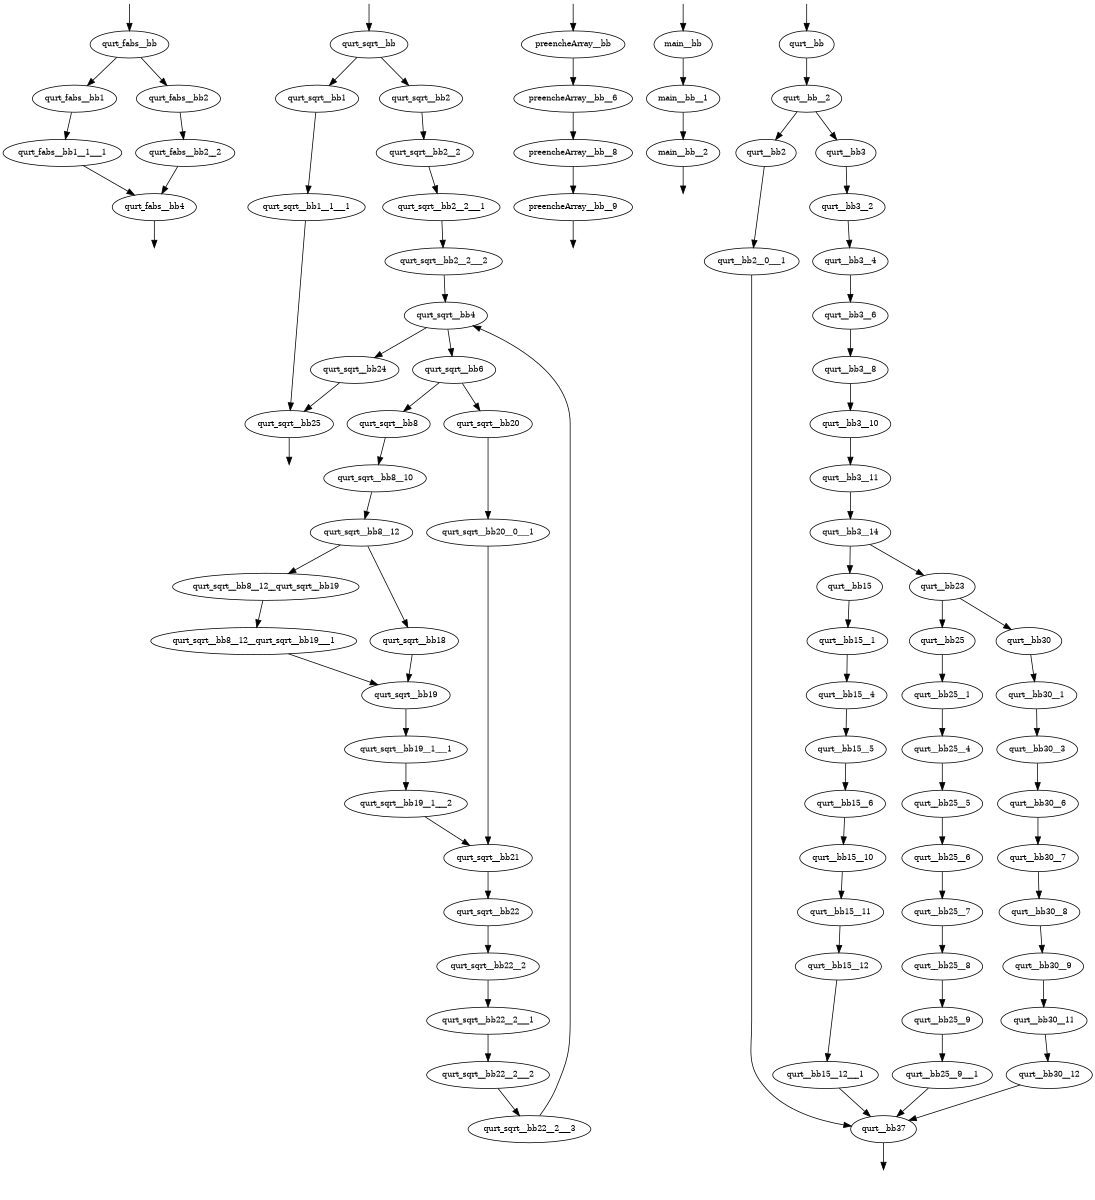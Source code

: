 digraph CFG {
size="10,8"
rankdir="TB"
orientation="portrait"
fontsize=10;
   subgraph "qurt_fabs" {
   "qurt_fabs0"[label="qurt_fabs__bb",fontsize=10,width=0.01]
   "qurt_fabs1"[label="qurt_fabs__bb1",fontsize=10,width=0.01]
   "qurt_fabs2"[label="qurt_fabs__bb1__1___1",fontsize=10,width=0.01]
   "qurt_fabs3"[label="qurt_fabs__bb2",fontsize=10,width=0.01]
   "qurt_fabs4"[label="qurt_fabs__bb2__2",fontsize=10,width=0.01]
   "qurt_fabs5"[label="qurt_fabs__bb4",fontsize=10,width=0.01]
   "qurt_fabs0" -> "qurt_fabs3"
   "qurt_fabs0" -> "qurt_fabs1"
   "qurt_fabs1" -> "qurt_fabs2"
   "qurt_fabs2" -> "qurt_fabs5"
   "qurt_fabs3" -> "qurt_fabs4"
   "qurt_fabs4" -> "qurt_fabs5"
   "qurt_fabs_entry" [label="",color="white",height="0.01",fontsize=10,width=0.01]
   "qurt_fabs_entry" -> "qurt_fabs0"
   "qurt_fabs_exit" [label="",color="white",fontsize=10,width=0.01]
   "qurt_fabs5" -> "qurt_fabs_exit"
}
   subgraph "qurt_sqrt" {
   "qurt_sqrt0"[label="qurt_sqrt__bb",fontsize=10,width=0.01]
   "qurt_sqrt1"[label="qurt_sqrt__bb1",fontsize=10,width=0.01]
   "qurt_sqrt2"[label="qurt_sqrt__bb1__1___1",fontsize=10,width=0.01]
   "qurt_sqrt3"[label="qurt_sqrt__bb2",fontsize=10,width=0.01]
   "qurt_sqrt4"[label="qurt_sqrt__bb2__2",fontsize=10,width=0.01]
   "qurt_sqrt5"[label="qurt_sqrt__bb2__2___1",fontsize=10,width=0.01]
   "qurt_sqrt6"[label="qurt_sqrt__bb2__2___2",fontsize=10,width=0.01]
   "qurt_sqrt7"[label="qurt_sqrt__bb4",fontsize=10,width=0.01]
   "qurt_sqrt8"[label="qurt_sqrt__bb6",fontsize=10,width=0.01]
   "qurt_sqrt9"[label="qurt_sqrt__bb8",fontsize=10,width=0.01]
   "qurt_sqrt10"[label="qurt_sqrt__bb8__10",fontsize=10,width=0.01]
   "qurt_sqrt11"[label="qurt_sqrt__bb8__12",fontsize=10,width=0.01]
   "qurt_sqrt12"[label="qurt_sqrt__bb8__12__qurt_sqrt__bb19",fontsize=10,width=0.01]
   "qurt_sqrt13"[label="qurt_sqrt__bb8__12__qurt_sqrt__bb19___1",fontsize=10,width=0.01]
   "qurt_sqrt14"[label="qurt_sqrt__bb18",fontsize=10,width=0.01]
   "qurt_sqrt15"[label="qurt_sqrt__bb19",fontsize=10,width=0.01]
   "qurt_sqrt16"[label="qurt_sqrt__bb19__1___1",fontsize=10,width=0.01]
   "qurt_sqrt17"[label="qurt_sqrt__bb19__1___2",fontsize=10,width=0.01]
   "qurt_sqrt18"[label="qurt_sqrt__bb20",fontsize=10,width=0.01]
   "qurt_sqrt19"[label="qurt_sqrt__bb20__0___1",fontsize=10,width=0.01]
   "qurt_sqrt20"[label="qurt_sqrt__bb21",fontsize=10,width=0.01]
   "qurt_sqrt21"[label="qurt_sqrt__bb22",fontsize=10,width=0.01]
   "qurt_sqrt22"[label="qurt_sqrt__bb22__2",fontsize=10,width=0.01]
   "qurt_sqrt23"[label="qurt_sqrt__bb22__2___1",fontsize=10,width=0.01]
   "qurt_sqrt24"[label="qurt_sqrt__bb22__2___2",fontsize=10,width=0.01]
   "qurt_sqrt25"[label="qurt_sqrt__bb22__2___3",fontsize=10,width=0.01]
   "qurt_sqrt26"[label="qurt_sqrt__bb24",fontsize=10,width=0.01]
   "qurt_sqrt27"[label="qurt_sqrt__bb25",fontsize=10,width=0.01]
   "qurt_sqrt0" -> "qurt_sqrt1"
   "qurt_sqrt0" -> "qurt_sqrt3"
   "qurt_sqrt1" -> "qurt_sqrt2"
   "qurt_sqrt2" -> "qurt_sqrt27"
   "qurt_sqrt3" -> "qurt_sqrt4"
   "qurt_sqrt4" -> "qurt_sqrt5"
   "qurt_sqrt5" -> "qurt_sqrt6"
   "qurt_sqrt6" -> "qurt_sqrt7"
   "qurt_sqrt7" -> "qurt_sqrt8"
   "qurt_sqrt7" -> "qurt_sqrt26"
   "qurt_sqrt8" -> "qurt_sqrt9"
   "qurt_sqrt8" -> "qurt_sqrt18"
   "qurt_sqrt9" -> "qurt_sqrt10"
   "qurt_sqrt10" -> "qurt_sqrt11"
   "qurt_sqrt11" -> "qurt_sqrt12"
   "qurt_sqrt11" -> "qurt_sqrt14"
   "qurt_sqrt12" -> "qurt_sqrt13"
   "qurt_sqrt13" -> "qurt_sqrt15"
   "qurt_sqrt14" -> "qurt_sqrt15"
   "qurt_sqrt15" -> "qurt_sqrt16"
   "qurt_sqrt16" -> "qurt_sqrt17"
   "qurt_sqrt17" -> "qurt_sqrt20"
   "qurt_sqrt18" -> "qurt_sqrt19"
   "qurt_sqrt19" -> "qurt_sqrt20"
   "qurt_sqrt20" -> "qurt_sqrt21"
   "qurt_sqrt21" -> "qurt_sqrt22"
   "qurt_sqrt22" -> "qurt_sqrt23"
   "qurt_sqrt23" -> "qurt_sqrt24"
   "qurt_sqrt24" -> "qurt_sqrt25"
   "qurt_sqrt25" -> "qurt_sqrt7"
   "qurt_sqrt26" -> "qurt_sqrt27"
   "qurt_sqrt_entry" [label="",color="white",height="0.01",fontsize=10,width=0.01]
   "qurt_sqrt_entry" -> "qurt_sqrt0"
   "qurt_sqrt_exit" [label="",color="white",fontsize=10,width=0.01]
   "qurt_sqrt27" -> "qurt_sqrt_exit"
}
   subgraph "preencheArray" {
   "preencheArray0"[label="preencheArray__bb",fontsize=10,width=0.01]
   "preencheArray1"[label="preencheArray__bb__6",fontsize=10,width=0.01]
   "preencheArray2"[label="preencheArray__bb__8",fontsize=10,width=0.01]
   "preencheArray3"[label="preencheArray__bb__9",fontsize=10,width=0.01]
   "preencheArray0" -> "preencheArray1"
   "preencheArray1" -> "preencheArray2"
   "preencheArray2" -> "preencheArray3"
   "preencheArray_entry" [label="",color="white",height="0.01",fontsize=10,width=0.01]
   "preencheArray_entry" -> "preencheArray0"
   "preencheArray_exit" [label="",color="white",fontsize=10,width=0.01]
   "preencheArray3" -> "preencheArray_exit"
}
   subgraph "main" {
   "main0"[label="main__bb",fontsize=10,width=0.01]
   "main1"[label="main__bb__1",fontsize=10,width=0.01]
   "main2"[label="main__bb__2",fontsize=10,width=0.01]
   "main0" -> "main1"
   "main1" -> "main2"
   "main_entry" [label="",color="white",height="0.01",fontsize=10,width=0.01]
   "main_entry" -> "main0"
   "main_exit" [label="",color="white",fontsize=10,width=0.01]
   "main2" -> "main_exit"
}
   subgraph "qurt" {
   "qurt0"[label="qurt__bb",fontsize=10,width=0.01]
   "qurt1"[label="qurt__bb__2",fontsize=10,width=0.01]
   "qurt2"[label="qurt__bb2",fontsize=10,width=0.01]
   "qurt3"[label="qurt__bb2__0___1",fontsize=10,width=0.01]
   "qurt4"[label="qurt__bb3",fontsize=10,width=0.01]
   "qurt5"[label="qurt__bb3__2",fontsize=10,width=0.01]
   "qurt6"[label="qurt__bb3__4",fontsize=10,width=0.01]
   "qurt7"[label="qurt__bb3__6",fontsize=10,width=0.01]
   "qurt8"[label="qurt__bb3__8",fontsize=10,width=0.01]
   "qurt9"[label="qurt__bb3__10",fontsize=10,width=0.01]
   "qurt10"[label="qurt__bb3__11",fontsize=10,width=0.01]
   "qurt11"[label="qurt__bb3__14",fontsize=10,width=0.01]
   "qurt12"[label="qurt__bb15",fontsize=10,width=0.01]
   "qurt13"[label="qurt__bb15__1",fontsize=10,width=0.01]
   "qurt14"[label="qurt__bb15__4",fontsize=10,width=0.01]
   "qurt15"[label="qurt__bb15__5",fontsize=10,width=0.01]
   "qurt16"[label="qurt__bb15__6",fontsize=10,width=0.01]
   "qurt17"[label="qurt__bb15__10",fontsize=10,width=0.01]
   "qurt18"[label="qurt__bb15__11",fontsize=10,width=0.01]
   "qurt19"[label="qurt__bb15__12",fontsize=10,width=0.01]
   "qurt20"[label="qurt__bb15__12___1",fontsize=10,width=0.01]
   "qurt21"[label="qurt__bb23",fontsize=10,width=0.01]
   "qurt22"[label="qurt__bb25",fontsize=10,width=0.01]
   "qurt23"[label="qurt__bb25__1",fontsize=10,width=0.01]
   "qurt24"[label="qurt__bb25__4",fontsize=10,width=0.01]
   "qurt25"[label="qurt__bb25__5",fontsize=10,width=0.01]
   "qurt26"[label="qurt__bb25__6",fontsize=10,width=0.01]
   "qurt27"[label="qurt__bb25__7",fontsize=10,width=0.01]
   "qurt28"[label="qurt__bb25__8",fontsize=10,width=0.01]
   "qurt29"[label="qurt__bb25__9",fontsize=10,width=0.01]
   "qurt30"[label="qurt__bb25__9___1",fontsize=10,width=0.01]
   "qurt31"[label="qurt__bb30",fontsize=10,width=0.01]
   "qurt32"[label="qurt__bb30__1",fontsize=10,width=0.01]
   "qurt33"[label="qurt__bb30__3",fontsize=10,width=0.01]
   "qurt34"[label="qurt__bb30__6",fontsize=10,width=0.01]
   "qurt35"[label="qurt__bb30__7",fontsize=10,width=0.01]
   "qurt36"[label="qurt__bb30__8",fontsize=10,width=0.01]
   "qurt37"[label="qurt__bb30__9",fontsize=10,width=0.01]
   "qurt38"[label="qurt__bb30__11",fontsize=10,width=0.01]
   "qurt39"[label="qurt__bb30__12",fontsize=10,width=0.01]
   "qurt40"[label="qurt__bb37",fontsize=10,width=0.01]
   "qurt0" -> "qurt1"
   "qurt1" -> "qurt2"
   "qurt1" -> "qurt4"
   "qurt2" -> "qurt3"
   "qurt3" -> "qurt40"
   "qurt4" -> "qurt5"
   "qurt5" -> "qurt6"
   "qurt6" -> "qurt7"
   "qurt7" -> "qurt8"
   "qurt8" -> "qurt9"
   "qurt9" -> "qurt10"
   "qurt10" -> "qurt11"
   "qurt11" -> "qurt12"
   "qurt11" -> "qurt21"
   "qurt12" -> "qurt13"
   "qurt13" -> "qurt14"
   "qurt14" -> "qurt15"
   "qurt15" -> "qurt16"
   "qurt16" -> "qurt17"
   "qurt17" -> "qurt18"
   "qurt18" -> "qurt19"
   "qurt19" -> "qurt20"
   "qurt20" -> "qurt40"
   "qurt21" -> "qurt22"
   "qurt21" -> "qurt31"
   "qurt22" -> "qurt23"
   "qurt23" -> "qurt24"
   "qurt24" -> "qurt25"
   "qurt25" -> "qurt26"
   "qurt26" -> "qurt27"
   "qurt27" -> "qurt28"
   "qurt28" -> "qurt29"
   "qurt29" -> "qurt30"
   "qurt30" -> "qurt40"
   "qurt31" -> "qurt32"
   "qurt32" -> "qurt33"
   "qurt33" -> "qurt34"
   "qurt34" -> "qurt35"
   "qurt35" -> "qurt36"
   "qurt36" -> "qurt37"
   "qurt37" -> "qurt38"
   "qurt38" -> "qurt39"
   "qurt39" -> "qurt40"
   "qurt_entry" [label="",color="white",height="0.01",fontsize=10,width=0.01]
   "qurt_entry" -> "qurt0"
   "qurt_exit" [label="",color="white",fontsize=10,width=0.01]
   "qurt40" -> "qurt_exit"
}
}
